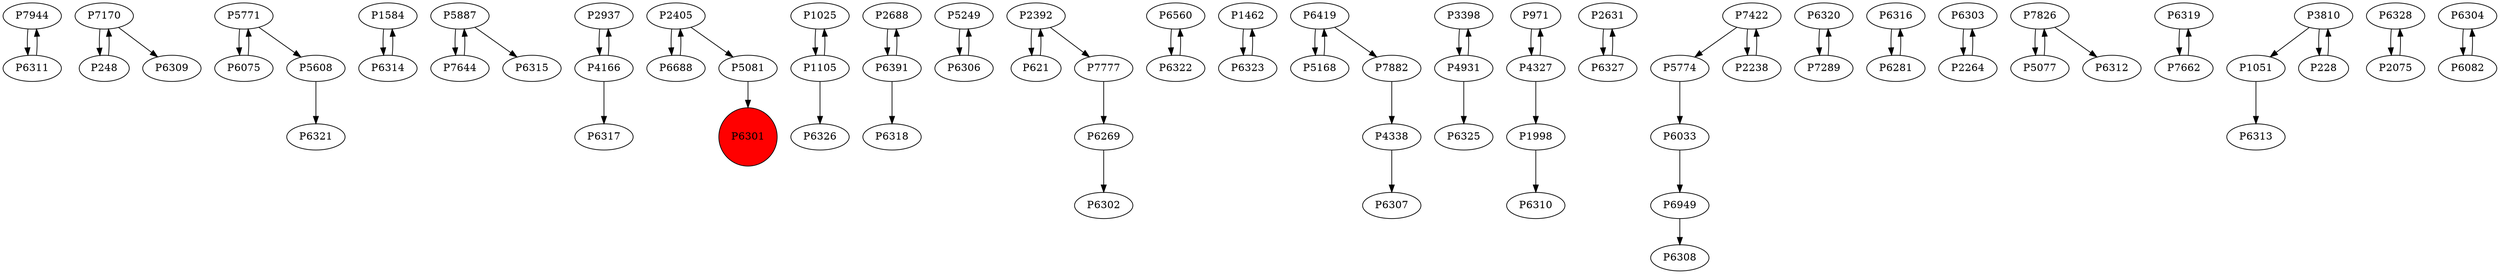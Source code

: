 digraph {
	P7944 -> P6311
	P7170 -> P248
	P5771 -> P6075
	P1584 -> P6314
	P5887 -> P7644
	P2937 -> P4166
	P2405 -> P6688
	P1025 -> P1105
	P2688 -> P6391
	P6391 -> P2688
	P5249 -> P6306
	P2392 -> P621
	P2392 -> P7777
	P5081 -> P6301
	P7777 -> P6269
	P6688 -> P2405
	P6560 -> P6322
	P1462 -> P6323
	P6269 -> P6302
	P7170 -> P6309
	P4338 -> P6307
	P5608 -> P6321
	P3398 -> P4931
	P6311 -> P7944
	P971 -> P4327
	P2631 -> P6327
	P6306 -> P5249
	P7422 -> P5774
	P6314 -> P1584
	P6033 -> P6949
	P6320 -> P7289
	P1105 -> P6326
	P6316 -> P6281
	P6303 -> P2264
	P5771 -> P5608
	P6281 -> P6316
	P6419 -> P5168
	P7826 -> P5077
	P248 -> P7170
	P6319 -> P7662
	P3810 -> P1051
	P228 -> P3810
	P5077 -> P7826
	P7289 -> P6320
	P4931 -> P6325
	P3810 -> P228
	P2405 -> P5081
	P6322 -> P6560
	P6328 -> P2075
	P2264 -> P6303
	P7882 -> P4338
	P6327 -> P2631
	P2075 -> P6328
	P4931 -> P3398
	P6949 -> P6308
	P7644 -> P5887
	P4327 -> P971
	P6075 -> P5771
	P7826 -> P6312
	P6304 -> P6082
	P4166 -> P6317
	P6391 -> P6318
	P2238 -> P7422
	P1998 -> P6310
	P7422 -> P2238
	P6323 -> P1462
	P5887 -> P6315
	P7662 -> P6319
	P1051 -> P6313
	P4327 -> P1998
	P621 -> P2392
	P6082 -> P6304
	P6419 -> P7882
	P4166 -> P2937
	P5774 -> P6033
	P1105 -> P1025
	P5168 -> P6419
	P6301 [shape=circle]
	P6301 [style=filled]
	P6301 [fillcolor=red]
}